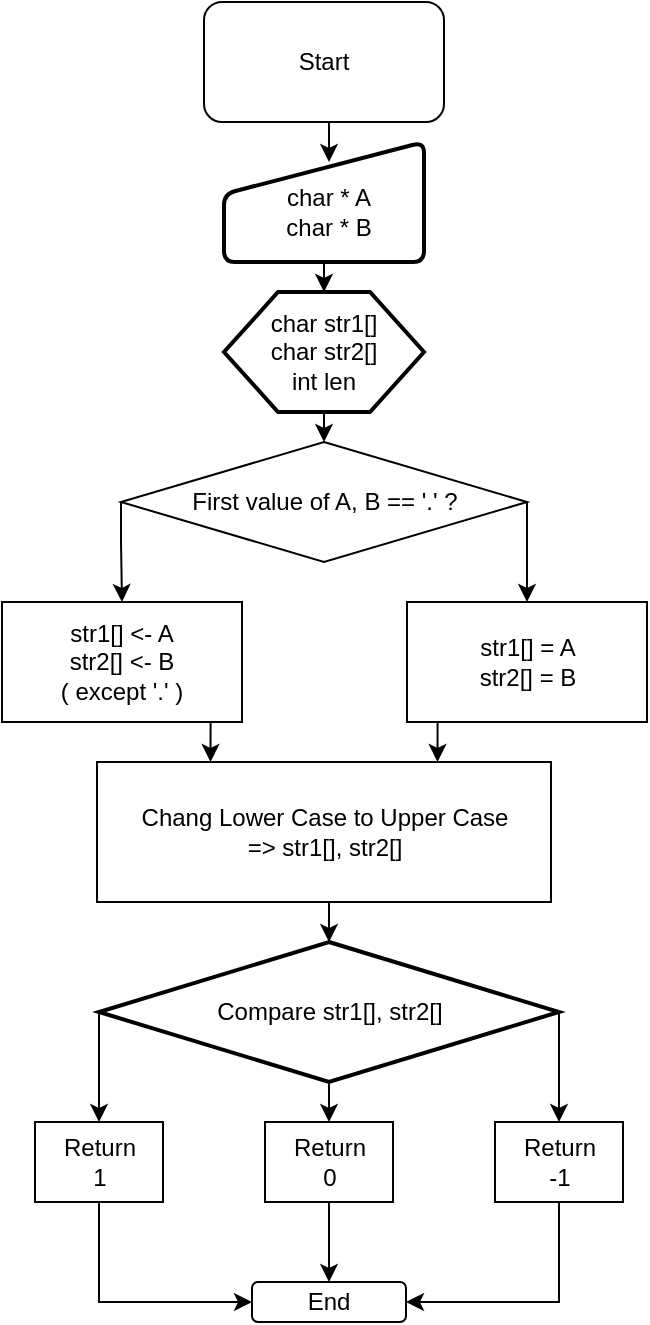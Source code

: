 <mxfile version="10.6.0" type="device"><diagram id="i7AR9WfkPxLY7jj5892b" name="Page-1"><mxGraphModel dx="752" dy="1075" grid="1" gridSize="10" guides="1" tooltips="1" connect="1" arrows="1" fold="1" page="1" pageScale="1" pageWidth="3300" pageHeight="4681" math="0" shadow="0"><root><mxCell id="0"/><mxCell id="1" parent="0"/><mxCell id="sq6m9bRv41cRE4729FpZ-13" style="edgeStyle=orthogonalEdgeStyle;rounded=0;orthogonalLoop=1;jettySize=auto;html=1;exitX=0.5;exitY=1;exitDx=0;exitDy=0;entryX=0.5;entryY=0;entryDx=0;entryDy=0;" edge="1" parent="1" source="sq6m9bRv41cRE4729FpZ-1" target="sq6m9bRv41cRE4729FpZ-3"><mxGeometry relative="1" as="geometry"/></mxCell><mxCell id="sq6m9bRv41cRE4729FpZ-1" value="Start" style="rounded=1;whiteSpace=wrap;html=1;" vertex="1" parent="1"><mxGeometry x="300" y="20" width="120" height="60" as="geometry"/></mxCell><mxCell id="sq6m9bRv41cRE4729FpZ-2" value="" style="verticalLabelPosition=bottom;verticalAlign=top;html=1;strokeWidth=2;shape=manualInput;whiteSpace=wrap;rounded=1;size=26;arcSize=11;" vertex="1" parent="1"><mxGeometry x="310" y="90" width="100" height="60" as="geometry"/></mxCell><mxCell id="sq6m9bRv41cRE4729FpZ-12" style="edgeStyle=orthogonalEdgeStyle;rounded=0;orthogonalLoop=1;jettySize=auto;html=1;exitX=0.5;exitY=1;exitDx=0;exitDy=0;entryX=0.5;entryY=0;entryDx=0;entryDy=0;" edge="1" parent="1" source="sq6m9bRv41cRE4729FpZ-3" target="sq6m9bRv41cRE4729FpZ-4"><mxGeometry relative="1" as="geometry"/></mxCell><mxCell id="sq6m9bRv41cRE4729FpZ-3" value="char * A&lt;br&gt;char * B&lt;br&gt;" style="text;html=1;strokeColor=none;fillColor=none;align=center;verticalAlign=middle;whiteSpace=wrap;rounded=0;" vertex="1" parent="1"><mxGeometry x="315" y="100" width="95" height="50" as="geometry"/></mxCell><mxCell id="sq6m9bRv41cRE4729FpZ-11" style="edgeStyle=orthogonalEdgeStyle;rounded=0;orthogonalLoop=1;jettySize=auto;html=1;exitX=0.5;exitY=1;exitDx=0;exitDy=0;entryX=0.5;entryY=0;entryDx=0;entryDy=0;" edge="1" parent="1" source="sq6m9bRv41cRE4729FpZ-4" target="sq6m9bRv41cRE4729FpZ-6"><mxGeometry relative="1" as="geometry"/></mxCell><mxCell id="sq6m9bRv41cRE4729FpZ-4" value="" style="verticalLabelPosition=bottom;verticalAlign=top;html=1;strokeWidth=2;shape=hexagon;perimeter=hexagonPerimeter2;arcSize=6;size=0.27;" vertex="1" parent="1"><mxGeometry x="310" y="165" width="100" height="60" as="geometry"/></mxCell><mxCell id="sq6m9bRv41cRE4729FpZ-5" value="char str1[]&lt;br&gt;char str2[]&lt;br&gt;int len&lt;br&gt;" style="text;html=1;strokeColor=none;fillColor=none;align=center;verticalAlign=middle;whiteSpace=wrap;rounded=0;" vertex="1" parent="1"><mxGeometry x="310" y="170" width="100" height="50" as="geometry"/></mxCell><mxCell id="sq6m9bRv41cRE4729FpZ-9" style="edgeStyle=orthogonalEdgeStyle;rounded=0;orthogonalLoop=1;jettySize=auto;html=1;exitX=0;exitY=0.5;exitDx=0;exitDy=0;entryX=0.5;entryY=0;entryDx=0;entryDy=0;" edge="1" parent="1" source="sq6m9bRv41cRE4729FpZ-6" target="sq6m9bRv41cRE4729FpZ-7"><mxGeometry relative="1" as="geometry"><Array as="points"><mxPoint x="259" y="290"/><mxPoint x="259" y="290"/></Array></mxGeometry></mxCell><mxCell id="sq6m9bRv41cRE4729FpZ-10" style="edgeStyle=orthogonalEdgeStyle;rounded=0;orthogonalLoop=1;jettySize=auto;html=1;exitX=1;exitY=0.5;exitDx=0;exitDy=0;entryX=0.5;entryY=0;entryDx=0;entryDy=0;" edge="1" parent="1" source="sq6m9bRv41cRE4729FpZ-6" target="sq6m9bRv41cRE4729FpZ-8"><mxGeometry relative="1" as="geometry"><Array as="points"><mxPoint x="462" y="290"/><mxPoint x="462" y="290"/></Array></mxGeometry></mxCell><mxCell id="sq6m9bRv41cRE4729FpZ-6" value="First value of A, B == '.' ?" style="rhombus;whiteSpace=wrap;html=1;" vertex="1" parent="1"><mxGeometry x="258.5" y="240" width="203" height="60" as="geometry"/></mxCell><mxCell id="sq6m9bRv41cRE4729FpZ-17" style="edgeStyle=orthogonalEdgeStyle;rounded=0;orthogonalLoop=1;jettySize=auto;html=1;exitX=0.75;exitY=1;exitDx=0;exitDy=0;entryX=0.25;entryY=0;entryDx=0;entryDy=0;" edge="1" parent="1" source="sq6m9bRv41cRE4729FpZ-7" target="sq6m9bRv41cRE4729FpZ-14"><mxGeometry relative="1" as="geometry"/></mxCell><mxCell id="sq6m9bRv41cRE4729FpZ-7" value="str1[] &amp;lt;- A&lt;br&gt;str2[] &amp;lt;- B&lt;br&gt;( except '.' )&lt;br&gt;" style="rounded=0;whiteSpace=wrap;html=1;" vertex="1" parent="1"><mxGeometry x="199" y="320" width="120" height="60" as="geometry"/></mxCell><mxCell id="sq6m9bRv41cRE4729FpZ-16" style="edgeStyle=orthogonalEdgeStyle;rounded=0;orthogonalLoop=1;jettySize=auto;html=1;exitX=0.25;exitY=1;exitDx=0;exitDy=0;entryX=0.75;entryY=0;entryDx=0;entryDy=0;" edge="1" parent="1" source="sq6m9bRv41cRE4729FpZ-8" target="sq6m9bRv41cRE4729FpZ-14"><mxGeometry relative="1" as="geometry"/></mxCell><mxCell id="sq6m9bRv41cRE4729FpZ-8" value="&lt;span&gt;str1[] = A&lt;/span&gt;&lt;br&gt;&lt;span&gt;str2[] = B&lt;/span&gt;" style="rounded=0;whiteSpace=wrap;html=1;" vertex="1" parent="1"><mxGeometry x="401.5" y="320" width="120" height="60" as="geometry"/></mxCell><mxCell id="sq6m9bRv41cRE4729FpZ-29" style="edgeStyle=orthogonalEdgeStyle;rounded=0;orthogonalLoop=1;jettySize=auto;html=1;exitX=0.5;exitY=1;exitDx=0;exitDy=0;entryX=0.5;entryY=0;entryDx=0;entryDy=0;entryPerimeter=0;" edge="1" parent="1" source="sq6m9bRv41cRE4729FpZ-14" target="sq6m9bRv41cRE4729FpZ-15"><mxGeometry relative="1" as="geometry"/></mxCell><mxCell id="sq6m9bRv41cRE4729FpZ-14" value="Chang Lower Case to Upper Case&lt;br&gt;=&amp;gt; str1[], str2[]&lt;br&gt;" style="rounded=0;whiteSpace=wrap;html=1;" vertex="1" parent="1"><mxGeometry x="246.5" y="400" width="227" height="70" as="geometry"/></mxCell><mxCell id="sq6m9bRv41cRE4729FpZ-26" style="edgeStyle=orthogonalEdgeStyle;rounded=0;orthogonalLoop=1;jettySize=auto;html=1;exitX=1;exitY=0.5;exitDx=0;exitDy=0;exitPerimeter=0;entryX=0.5;entryY=0;entryDx=0;entryDy=0;" edge="1" parent="1" source="sq6m9bRv41cRE4729FpZ-15" target="sq6m9bRv41cRE4729FpZ-22"><mxGeometry relative="1" as="geometry"><Array as="points"><mxPoint x="478" y="540"/><mxPoint x="478" y="540"/></Array></mxGeometry></mxCell><mxCell id="sq6m9bRv41cRE4729FpZ-27" style="edgeStyle=orthogonalEdgeStyle;rounded=0;orthogonalLoop=1;jettySize=auto;html=1;exitX=0.5;exitY=1;exitDx=0;exitDy=0;exitPerimeter=0;entryX=0.5;entryY=0;entryDx=0;entryDy=0;" edge="1" parent="1" source="sq6m9bRv41cRE4729FpZ-15" target="sq6m9bRv41cRE4729FpZ-21"><mxGeometry relative="1" as="geometry"/></mxCell><mxCell id="sq6m9bRv41cRE4729FpZ-28" style="edgeStyle=orthogonalEdgeStyle;rounded=0;orthogonalLoop=1;jettySize=auto;html=1;exitX=0;exitY=0.5;exitDx=0;exitDy=0;exitPerimeter=0;entryX=0.5;entryY=0;entryDx=0;entryDy=0;" edge="1" parent="1" source="sq6m9bRv41cRE4729FpZ-15" target="sq6m9bRv41cRE4729FpZ-18"><mxGeometry relative="1" as="geometry"><Array as="points"><mxPoint x="248" y="540"/><mxPoint x="248" y="540"/></Array></mxGeometry></mxCell><mxCell id="sq6m9bRv41cRE4729FpZ-15" value="Compare str1[], str2[]" style="strokeWidth=2;html=1;shape=mxgraph.flowchart.decision;whiteSpace=wrap;" vertex="1" parent="1"><mxGeometry x="247.5" y="490" width="230" height="70" as="geometry"/></mxCell><mxCell id="sq6m9bRv41cRE4729FpZ-33" style="edgeStyle=orthogonalEdgeStyle;rounded=0;orthogonalLoop=1;jettySize=auto;html=1;exitX=0.5;exitY=1;exitDx=0;exitDy=0;entryX=0;entryY=0.5;entryDx=0;entryDy=0;" edge="1" parent="1" source="sq6m9bRv41cRE4729FpZ-18" target="sq6m9bRv41cRE4729FpZ-30"><mxGeometry relative="1" as="geometry"/></mxCell><mxCell id="sq6m9bRv41cRE4729FpZ-18" value="Return&lt;br&gt;1&lt;br&gt;" style="rounded=0;whiteSpace=wrap;html=1;" vertex="1" parent="1"><mxGeometry x="215.5" y="580" width="64" height="40" as="geometry"/></mxCell><mxCell id="sq6m9bRv41cRE4729FpZ-31" style="edgeStyle=orthogonalEdgeStyle;rounded=0;orthogonalLoop=1;jettySize=auto;html=1;exitX=0.5;exitY=1;exitDx=0;exitDy=0;entryX=0.5;entryY=0;entryDx=0;entryDy=0;" edge="1" parent="1" source="sq6m9bRv41cRE4729FpZ-21" target="sq6m9bRv41cRE4729FpZ-30"><mxGeometry relative="1" as="geometry"/></mxCell><mxCell id="sq6m9bRv41cRE4729FpZ-21" value="Return&lt;br&gt;0&lt;br&gt;" style="rounded=0;whiteSpace=wrap;html=1;" vertex="1" parent="1"><mxGeometry x="330.5" y="580" width="64" height="40" as="geometry"/></mxCell><mxCell id="sq6m9bRv41cRE4729FpZ-32" style="edgeStyle=orthogonalEdgeStyle;rounded=0;orthogonalLoop=1;jettySize=auto;html=1;exitX=0.5;exitY=1;exitDx=0;exitDy=0;entryX=1;entryY=0.5;entryDx=0;entryDy=0;" edge="1" parent="1" source="sq6m9bRv41cRE4729FpZ-22" target="sq6m9bRv41cRE4729FpZ-30"><mxGeometry relative="1" as="geometry"/></mxCell><mxCell id="sq6m9bRv41cRE4729FpZ-22" value="Return&lt;br&gt;-1&lt;br&gt;" style="rounded=0;whiteSpace=wrap;html=1;" vertex="1" parent="1"><mxGeometry x="445.5" y="580" width="64" height="40" as="geometry"/></mxCell><mxCell id="sq6m9bRv41cRE4729FpZ-30" value="End" style="rounded=1;whiteSpace=wrap;html=1;" vertex="1" parent="1"><mxGeometry x="324" y="660" width="77" height="20" as="geometry"/></mxCell></root></mxGraphModel></diagram></mxfile>